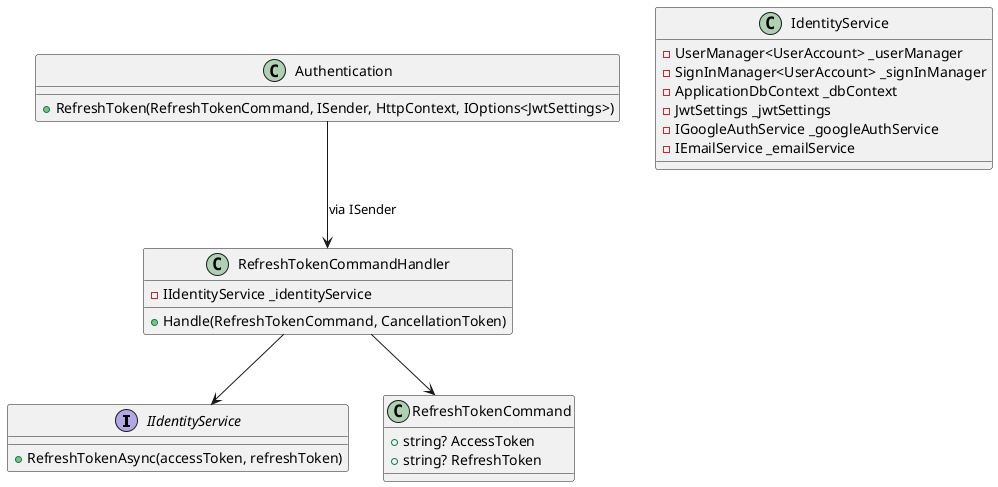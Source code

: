 @startuml
' RefreshToken Endpoint Class Diagram
interface IIdentityService {
    +RefreshTokenAsync(accessToken, refreshToken)
}
class IdentityService {
    -UserManager<UserAccount> _userManager
    -SignInManager<UserAccount> _signInManager
    -ApplicationDbContext _dbContext
    -JwtSettings _jwtSettings
    -IGoogleAuthService _googleAuthService
    -IEmailService _emailService
}
class RefreshTokenCommand {
    +string? AccessToken
    +string? RefreshToken
}
class RefreshTokenCommandHandler {
    -IIdentityService _identityService
    +Handle(RefreshTokenCommand, CancellationToken)
}
class Authentication {
    +RefreshToken(RefreshTokenCommand, ISender, HttpContext, IOptions<JwtSettings>)
}
RefreshTokenCommandHandler --> IIdentityService
RefreshTokenCommandHandler --> RefreshTokenCommand
Authentication --> RefreshTokenCommandHandler : via ISender
@enduml 